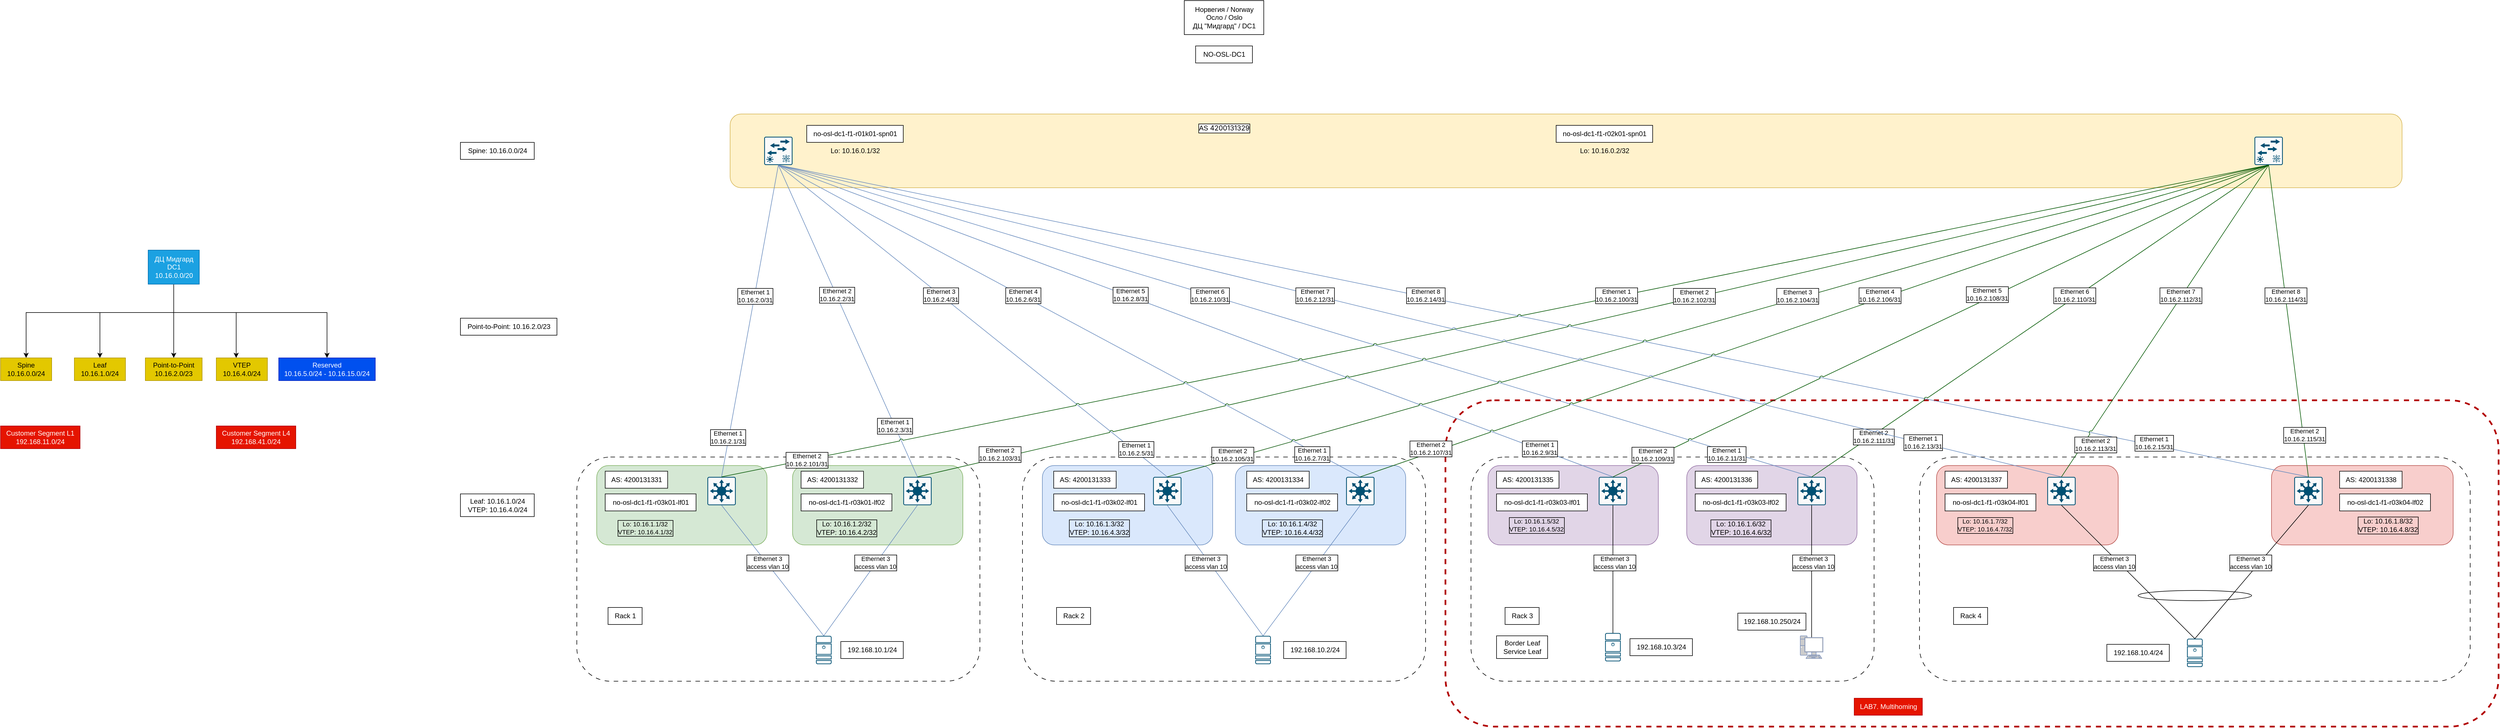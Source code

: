 <mxfile version="25.0.2">
  <diagram name="Page-1" id="7nGPOmVnHEvBqKiO8MUv">
    <mxGraphModel dx="1831" dy="2133" grid="1" gridSize="10" guides="1" tooltips="1" connect="1" arrows="1" fold="1" page="1" pageScale="1" pageWidth="1169" pageHeight="827" background="none" math="0" shadow="0">
      <root>
        <mxCell id="0" />
        <mxCell id="1" parent="0" />
        <mxCell id="0CNAu34OvX8ApSn_YRaQ-55" value="" style="rounded=1;whiteSpace=wrap;html=1;fillColor=#f8cecc;strokeColor=#b85450;" vertex="1" parent="1">
          <mxGeometry x="3010" y="-190.23" width="320" height="140" as="geometry" />
        </mxCell>
        <mxCell id="0CNAu34OvX8ApSn_YRaQ-2" value="" style="rounded=1;whiteSpace=wrap;html=1;fillColor=none;dashed=1;dashPattern=8 8;" vertex="1" parent="1">
          <mxGeometry x="2390" y="-205.23" width="970" height="395.23" as="geometry" />
        </mxCell>
        <mxCell id="0CNAu34OvX8ApSn_YRaQ-51" value="" style="rounded=1;whiteSpace=wrap;html=1;fillColor=none;dashed=1;fontColor=#ffffff;strokeColor=#B20000;strokeWidth=3;" vertex="1" parent="1">
          <mxGeometry x="1555" y="-305.23" width="1855" height="575.23" as="geometry" />
        </mxCell>
        <mxCell id="TpHYWn0pxvChTnbQkmgb-57" value="" style="rounded=1;whiteSpace=wrap;html=1;fillColor=none;dashed=1;dashPattern=8 8;" parent="1" vertex="1">
          <mxGeometry x="810" y="-205.23" width="710" height="395.23" as="geometry" />
        </mxCell>
        <mxCell id="TpHYWn0pxvChTnbQkmgb-56" value="" style="rounded=1;whiteSpace=wrap;html=1;fillColor=none;dashed=1;dashPattern=8 8;" parent="1" vertex="1">
          <mxGeometry x="25" y="-205.23" width="710" height="395.23" as="geometry" />
        </mxCell>
        <mxCell id="n6CQzrZy_rfwwoYkGh-N-1" value="" style="rounded=1;whiteSpace=wrap;html=1;fillColor=#fff2cc;strokeColor=#d6b656;" parent="1" vertex="1">
          <mxGeometry x="295" y="-810" width="2945" height="130" as="geometry" />
        </mxCell>
        <mxCell id="0CNAu34OvX8ApSn_YRaQ-1" value="" style="rounded=1;whiteSpace=wrap;html=1;fillColor=#f8cecc;strokeColor=#b85450;" vertex="1" parent="1">
          <mxGeometry x="2420" y="-190.23" width="320" height="140" as="geometry" />
        </mxCell>
        <mxCell id="0CNAu34OvX8ApSn_YRaQ-38" style="rounded=0;orthogonalLoop=1;jettySize=auto;html=1;exitX=0.5;exitY=0;exitDx=0;exitDy=0;exitPerimeter=0;endArrow=none;endFill=0;fillColor=#dae8fc;gradientColor=#7ea6e0;strokeColor=#6c8ebf;entryX=0.5;entryY=1;entryDx=0;entryDy=0;entryPerimeter=0;" edge="1" parent="1" source="0CNAu34OvX8ApSn_YRaQ-7" target="MWJ0W-gvaDlnfUPghBey-1">
          <mxGeometry relative="1" as="geometry">
            <mxPoint x="705" y="-660" as="targetPoint" />
            <mxPoint x="2965" y="-110.23" as="sourcePoint" />
          </mxGeometry>
        </mxCell>
        <mxCell id="OsJ4YcX7az4B2sDPAUP7-6" value="" style="rounded=1;whiteSpace=wrap;html=1;fillColor=#e1d5e7;strokeColor=#9673a6;" parent="1" vertex="1">
          <mxGeometry x="1630" y="-190.23" width="300" height="140" as="geometry" />
        </mxCell>
        <mxCell id="TpHYWn0pxvChTnbQkmgb-59" value="" style="rounded=1;whiteSpace=wrap;html=1;fillColor=none;dashed=1;dashPattern=8 8;" parent="1" vertex="1">
          <mxGeometry x="1600" y="-205.23" width="710" height="395.23" as="geometry" />
        </mxCell>
        <mxCell id="OsJ4YcX7az4B2sDPAUP7-2" value="" style="rounded=1;whiteSpace=wrap;html=1;fillColor=#d5e8d4;strokeColor=#82b366;" parent="1" vertex="1">
          <mxGeometry x="60" y="-190.23" width="300" height="140" as="geometry" />
        </mxCell>
        <mxCell id="OsJ4YcX7az4B2sDPAUP7-4" value="" style="rounded=1;whiteSpace=wrap;html=1;fillColor=#dae8fc;strokeColor=#6c8ebf;" parent="1" vertex="1">
          <mxGeometry x="845" y="-190.23" width="300" height="140" as="geometry" />
        </mxCell>
        <mxCell id="MWJ0W-gvaDlnfUPghBey-1" value="" style="sketch=0;points=[[0.015,0.015,0],[0.985,0.015,0],[0.985,0.985,0],[0.015,0.985,0],[0.25,0,0],[0.5,0,0],[0.75,0,0],[1,0.25,0],[1,0.5,0],[1,0.75,0],[0.75,1,0],[0.5,1,0],[0.25,1,0],[0,0.75,0],[0,0.5,0],[0,0.25,0]];verticalLabelPosition=bottom;html=1;verticalAlign=top;aspect=fixed;align=center;pointerEvents=1;shape=mxgraph.cisco19.rect;prIcon=layer3_nexus_5k_switch;fillColor=#FAFAFA;strokeColor=#005073;" parent="1" vertex="1">
          <mxGeometry x="355" y="-770" width="50" height="50" as="geometry" />
        </mxCell>
        <mxCell id="MWJ0W-gvaDlnfUPghBey-2" value="" style="sketch=0;points=[[0.015,0.015,0],[0.985,0.015,0],[0.985,0.985,0],[0.015,0.985,0],[0.25,0,0],[0.5,0,0],[0.75,0,0],[1,0.25,0],[1,0.5,0],[1,0.75,0],[0.75,1,0],[0.5,1,0],[0.25,1,0],[0,0.75,0],[0,0.5,0],[0,0.25,0]];verticalLabelPosition=bottom;html=1;verticalAlign=top;aspect=fixed;align=center;pointerEvents=1;shape=mxgraph.cisco19.rect;prIcon=layer3_nexus_5k_switch;fillColor=#FAFAFA;strokeColor=#005073;" parent="1" vertex="1">
          <mxGeometry x="2980" y="-770" width="50" height="50" as="geometry" />
        </mxCell>
        <mxCell id="MWJ0W-gvaDlnfUPghBey-3" value="" style="sketch=0;points=[[0.015,0.015,0],[0.985,0.015,0],[0.985,0.985,0],[0.015,0.985,0],[0.25,0,0],[0.5,0,0],[0.75,0,0],[1,0.25,0],[1,0.5,0],[1,0.75,0],[0.75,1,0],[0.5,1,0],[0.25,1,0],[0,0.75,0],[0,0.5,0],[0,0.25,0]];verticalLabelPosition=bottom;html=1;verticalAlign=top;aspect=fixed;align=center;pointerEvents=1;shape=mxgraph.cisco19.rect;prIcon=l3_switch;fillColor=#FAFAFA;strokeColor=#005073;" parent="1" vertex="1">
          <mxGeometry x="255" y="-170.23" width="50" height="50" as="geometry" />
        </mxCell>
        <mxCell id="MWJ0W-gvaDlnfUPghBey-4" value="" style="sketch=0;points=[[0.015,0.015,0],[0.985,0.015,0],[0.985,0.985,0],[0.015,0.985,0],[0.25,0,0],[0.5,0,0],[0.75,0,0],[1,0.25,0],[1,0.5,0],[1,0.75,0],[0.75,1,0],[0.5,1,0],[0.25,1,0],[0,0.75,0],[0,0.5,0],[0,0.25,0]];verticalLabelPosition=bottom;html=1;verticalAlign=top;aspect=fixed;align=center;pointerEvents=1;shape=mxgraph.cisco19.rect;prIcon=l3_switch;fillColor=#FAFAFA;strokeColor=#005073;" parent="1" vertex="1">
          <mxGeometry x="1040" y="-170.23" width="50" height="50" as="geometry" />
        </mxCell>
        <mxCell id="MWJ0W-gvaDlnfUPghBey-5" value="" style="sketch=0;points=[[0.015,0.015,0],[0.985,0.015,0],[0.985,0.985,0],[0.015,0.985,0],[0.25,0,0],[0.5,0,0],[0.75,0,0],[1,0.25,0],[1,0.5,0],[1,0.75,0],[0.75,1,0],[0.5,1,0],[0.25,1,0],[0,0.75,0],[0,0.5,0],[0,0.25,0]];verticalLabelPosition=bottom;html=1;verticalAlign=top;aspect=fixed;align=center;pointerEvents=1;shape=mxgraph.cisco19.rect;prIcon=l3_switch;fillColor=#FAFAFA;strokeColor=#005073;" parent="1" vertex="1">
          <mxGeometry x="1825" y="-170.23" width="50" height="50" as="geometry" />
        </mxCell>
        <mxCell id="MWJ0W-gvaDlnfUPghBey-12" value="" style="sketch=0;points=[[0.015,0.015,0],[0.985,0.015,0],[0.985,0.985,0],[0.015,0.985,0],[0.25,0,0],[0.5,0,0],[0.75,0,0],[1,0.25,0],[1,0.5,0],[1,0.75,0],[0.75,1,0],[0.5,1,0],[0.25,1,0],[0,0.75,0],[0,0.5,0],[0,0.25,0]];verticalLabelPosition=bottom;html=1;verticalAlign=top;aspect=fixed;align=center;pointerEvents=1;shape=mxgraph.cisco19.server;fillColor=#005073;strokeColor=none;" parent="1" vertex="1">
          <mxGeometry x="446.25" y="110" width="27.5" height="50" as="geometry" />
        </mxCell>
        <mxCell id="MWJ0W-gvaDlnfUPghBey-13" value="" style="sketch=0;points=[[0.015,0.015,0],[0.985,0.015,0],[0.985,0.985,0],[0.015,0.985,0],[0.25,0,0],[0.5,0,0],[0.75,0,0],[1,0.25,0],[1,0.5,0],[1,0.75,0],[0.75,1,0],[0.5,1,0],[0.25,1,0],[0,0.75,0],[0,0.5,0],[0,0.25,0]];verticalLabelPosition=bottom;html=1;verticalAlign=top;aspect=fixed;align=center;pointerEvents=1;shape=mxgraph.cisco19.server;fillColor=#005073;strokeColor=none;" parent="1" vertex="1">
          <mxGeometry x="1220" y="110.0" width="27.5" height="50" as="geometry" />
        </mxCell>
        <mxCell id="MWJ0W-gvaDlnfUPghBey-16" style="rounded=0;orthogonalLoop=1;jettySize=auto;html=1;exitX=0.5;exitY=1;exitDx=0;exitDy=0;exitPerimeter=0;entryX=0.5;entryY=0;entryDx=0;entryDy=0;entryPerimeter=0;endArrow=none;endFill=0;fillColor=#dae8fc;gradientColor=#7ea6e0;strokeColor=#6c8ebf;" parent="1" source="MWJ0W-gvaDlnfUPghBey-3" target="MWJ0W-gvaDlnfUPghBey-12" edge="1">
          <mxGeometry relative="1" as="geometry" />
        </mxCell>
        <mxCell id="eH8izVKV5pcjw1C5jCsK-1" value="Ethernet 3&lt;div&gt;access vlan 10&lt;/div&gt;" style="edgeLabel;html=1;align=center;verticalAlign=middle;resizable=0;points=[];labelBorderColor=default;" parent="MWJ0W-gvaDlnfUPghBey-16" vertex="1" connectable="0">
          <mxGeometry x="-0.341" y="-1" relative="1" as="geometry">
            <mxPoint x="22" y="24" as="offset" />
          </mxGeometry>
        </mxCell>
        <mxCell id="MWJ0W-gvaDlnfUPghBey-17" style="rounded=0;orthogonalLoop=1;jettySize=auto;html=1;exitX=0.5;exitY=1;exitDx=0;exitDy=0;exitPerimeter=0;entryX=0.5;entryY=0;entryDx=0;entryDy=0;entryPerimeter=0;endArrow=none;endFill=0;fillColor=#dae8fc;gradientColor=#7ea6e0;strokeColor=#6c8ebf;" parent="1" source="MWJ0W-gvaDlnfUPghBey-4" target="MWJ0W-gvaDlnfUPghBey-13" edge="1">
          <mxGeometry relative="1" as="geometry" />
        </mxCell>
        <mxCell id="MWJ0W-gvaDlnfUPghBey-24" value="Норвегия / Norway&lt;div&gt;Осло / Oslo&lt;/div&gt;&lt;div&gt;ДЦ &quot;Мидгард&quot; / DC1&lt;/div&gt;" style="text;html=1;align=center;verticalAlign=middle;resizable=0;points=[];autosize=1;strokeColor=default;fillColor=default;" parent="1" vertex="1">
          <mxGeometry x="1095" y="-1010" width="140" height="60" as="geometry" />
        </mxCell>
        <mxCell id="MWJ0W-gvaDlnfUPghBey-26" value="NO-OSL-DC1" style="text;html=1;align=center;verticalAlign=middle;resizable=0;points=[];autosize=1;strokeColor=default;fillColor=default;" parent="1" vertex="1">
          <mxGeometry x="1115" y="-930" width="100" height="30" as="geometry" />
        </mxCell>
        <mxCell id="MWJ0W-gvaDlnfUPghBey-27" value="no-osl-dc1-f1-r01k01-spn01" style="text;html=1;align=center;verticalAlign=middle;resizable=0;points=[];autosize=1;strokeColor=default;fillColor=default;" parent="1" vertex="1">
          <mxGeometry x="430" y="-790" width="170" height="30" as="geometry" />
        </mxCell>
        <mxCell id="MWJ0W-gvaDlnfUPghBey-28" value="no-osl-dc1-f1-r02k01-spn01" style="text;html=1;align=center;verticalAlign=middle;resizable=0;points=[];autosize=1;strokeColor=default;fillColor=default;" parent="1" vertex="1">
          <mxGeometry x="1750" y="-790" width="170" height="30" as="geometry" />
        </mxCell>
        <mxCell id="MWJ0W-gvaDlnfUPghBey-29" value="no-osl-dc1-f1-r03k01-lf01" style="text;html=1;align=center;verticalAlign=middle;resizable=0;points=[];autosize=1;strokeColor=default;fillColor=default;" parent="1" vertex="1">
          <mxGeometry x="75" y="-140.23" width="160" height="30" as="geometry" />
        </mxCell>
        <mxCell id="MWJ0W-gvaDlnfUPghBey-30" value="no-osl-dc1-f1-r03k02-lf01" style="text;html=1;align=center;verticalAlign=middle;resizable=0;points=[];autosize=1;strokeColor=default;fillColor=default;" parent="1" vertex="1">
          <mxGeometry x="865" y="-140.23" width="160" height="30" as="geometry" />
        </mxCell>
        <mxCell id="MWJ0W-gvaDlnfUPghBey-31" value="no-osl-dc1-f1-r03k03-lf01" style="text;html=1;align=center;verticalAlign=middle;resizable=0;points=[];autosize=1;strokeColor=default;fillColor=default;" parent="1" vertex="1">
          <mxGeometry x="1645" y="-140.23" width="160" height="30" as="geometry" />
        </mxCell>
        <mxCell id="MWJ0W-gvaDlnfUPghBey-32" value="Spine: 10.16.0.0/24" style="text;html=1;align=center;verticalAlign=middle;resizable=0;points=[];autosize=1;strokeColor=default;fillColor=default;" parent="1" vertex="1">
          <mxGeometry x="-180" y="-760" width="130" height="30" as="geometry" />
        </mxCell>
        <mxCell id="MWJ0W-gvaDlnfUPghBey-33" value="Leaf: 10.16.1.0/24&lt;div&gt;VTEP: 10.16.4.0/24&lt;/div&gt;" style="text;html=1;align=center;verticalAlign=middle;resizable=0;points=[];autosize=1;strokeColor=default;fillColor=default;" parent="1" vertex="1">
          <mxGeometry x="-180" y="-140.23" width="130" height="40" as="geometry" />
        </mxCell>
        <mxCell id="MWJ0W-gvaDlnfUPghBey-34" value="Lo: 10.16.0.1/32" style="text;html=1;align=center;verticalAlign=middle;resizable=0;points=[];autosize=1;strokeColor=none;fillColor=none;" parent="1" vertex="1">
          <mxGeometry x="460" y="-760" width="110" height="30" as="geometry" />
        </mxCell>
        <mxCell id="MWJ0W-gvaDlnfUPghBey-35" value="Lo: 10.16.0.2/32" style="text;html=1;align=center;verticalAlign=middle;resizable=0;points=[];autosize=1;strokeColor=none;fillColor=none;" parent="1" vertex="1">
          <mxGeometry x="1780" y="-760" width="110" height="30" as="geometry" />
        </mxCell>
        <mxCell id="MWJ0W-gvaDlnfUPghBey-36" value="&lt;div&gt;&lt;span style=&quot;background-color: initial;&quot;&gt;Lo: 10.16.1.1/32&lt;/span&gt;&lt;br&gt;&lt;/div&gt;&lt;div&gt;VTEP: 10.16.4.1/32&lt;/div&gt;" style="text;html=1;align=center;verticalAlign=middle;resizable=0;points=[];autosize=1;strokeColor=none;fillColor=none;labelBorderColor=default;fontSize=11;" parent="1" vertex="1">
          <mxGeometry x="85.09" y="-100.23" width="120" height="40" as="geometry" />
        </mxCell>
        <mxCell id="MWJ0W-gvaDlnfUPghBey-37" value="&lt;div&gt;&lt;span style=&quot;background-color: initial;&quot;&gt;Lo: 10.16.1.3/32&lt;/span&gt;&lt;br&gt;&lt;/div&gt;&lt;div&gt;VTEP: 10.16.4.3/32&lt;/div&gt;" style="text;html=1;align=center;verticalAlign=middle;resizable=0;points=[];autosize=1;strokeColor=none;fillColor=none;labelBorderColor=default;" parent="1" vertex="1">
          <mxGeometry x="880" y="-100.23" width="130" height="40" as="geometry" />
        </mxCell>
        <mxCell id="MWJ0W-gvaDlnfUPghBey-39" value="Point-to-Point: 10.16.2.0/23" style="text;html=1;align=center;verticalAlign=middle;resizable=0;points=[];autosize=1;strokeColor=default;fillColor=default;gradientColor=none;" parent="1" vertex="1">
          <mxGeometry x="-180" y="-450" width="170" height="30" as="geometry" />
        </mxCell>
        <mxCell id="MWJ0W-gvaDlnfUPghBey-59" value="" style="edgeStyle=orthogonalEdgeStyle;rounded=0;orthogonalLoop=1;jettySize=auto;html=1;" parent="1" source="MWJ0W-gvaDlnfUPghBey-47" target="MWJ0W-gvaDlnfUPghBey-58" edge="1">
          <mxGeometry relative="1" as="geometry">
            <Array as="points">
              <mxPoint x="-685" y="-460" />
              <mxPoint x="-815" y="-460" />
            </Array>
          </mxGeometry>
        </mxCell>
        <mxCell id="MWJ0W-gvaDlnfUPghBey-61" value="" style="edgeStyle=orthogonalEdgeStyle;rounded=0;orthogonalLoop=1;jettySize=auto;html=1;" parent="1" source="MWJ0W-gvaDlnfUPghBey-47" target="MWJ0W-gvaDlnfUPghBey-60" edge="1">
          <mxGeometry relative="1" as="geometry" />
        </mxCell>
        <mxCell id="MWJ0W-gvaDlnfUPghBey-64" value="" style="edgeStyle=orthogonalEdgeStyle;rounded=0;orthogonalLoop=1;jettySize=auto;html=1;" parent="1" source="MWJ0W-gvaDlnfUPghBey-47" target="MWJ0W-gvaDlnfUPghBey-62" edge="1">
          <mxGeometry relative="1" as="geometry">
            <Array as="points">
              <mxPoint x="-685" y="-460" />
              <mxPoint x="-575" y="-460" />
            </Array>
          </mxGeometry>
        </mxCell>
        <mxCell id="MWJ0W-gvaDlnfUPghBey-66" value="" style="edgeStyle=orthogonalEdgeStyle;rounded=0;orthogonalLoop=1;jettySize=auto;html=1;" parent="1" source="MWJ0W-gvaDlnfUPghBey-47" target="MWJ0W-gvaDlnfUPghBey-65" edge="1">
          <mxGeometry relative="1" as="geometry">
            <Array as="points">
              <mxPoint x="-685" y="-460" />
              <mxPoint x="-415" y="-460" />
            </Array>
          </mxGeometry>
        </mxCell>
        <mxCell id="MWJ0W-gvaDlnfUPghBey-67" style="edgeStyle=orthogonalEdgeStyle;rounded=0;orthogonalLoop=1;jettySize=auto;html=1;entryX=0.5;entryY=0;entryDx=0;entryDy=0;" parent="1" source="MWJ0W-gvaDlnfUPghBey-47" target="MWJ0W-gvaDlnfUPghBey-56" edge="1">
          <mxGeometry relative="1" as="geometry">
            <Array as="points">
              <mxPoint x="-685" y="-460" />
              <mxPoint x="-945" y="-460" />
            </Array>
          </mxGeometry>
        </mxCell>
        <mxCell id="MWJ0W-gvaDlnfUPghBey-47" value="&lt;div&gt;&lt;span style=&quot;background-color: initial;&quot;&gt;ДЦ Мидгард&lt;/span&gt;&lt;/div&gt;&lt;div&gt;&lt;span style=&quot;background-color: initial;&quot;&gt;DC1&lt;/span&gt;&lt;/div&gt;&lt;div&gt;&lt;span style=&quot;background-color: initial;&quot;&gt;10.16.0.0/20&lt;/span&gt;&lt;br&gt;&lt;/div&gt;" style="text;html=1;align=center;verticalAlign=middle;resizable=0;points=[];autosize=1;strokeColor=#006EAF;fillColor=#1ba1e2;fontColor=#ffffff;" parent="1" vertex="1">
          <mxGeometry x="-730" y="-570" width="90" height="60" as="geometry" />
        </mxCell>
        <mxCell id="MWJ0W-gvaDlnfUPghBey-56" value="Spine&lt;div&gt;10.16.0.0/24&lt;/div&gt;" style="whiteSpace=wrap;html=1;resizable=0;autosize=1;fillColor=#e3c800;fontColor=#000000;strokeColor=#B09500;" parent="1" vertex="1">
          <mxGeometry x="-990" y="-380" width="90" height="40" as="geometry" />
        </mxCell>
        <mxCell id="MWJ0W-gvaDlnfUPghBey-58" value="Leaf&lt;div&gt;10.16.1.0/24&lt;/div&gt;" style="whiteSpace=wrap;html=1;resizable=0;autosize=1;fillColor=#e3c800;fontColor=#000000;strokeColor=#B09500;" parent="1" vertex="1">
          <mxGeometry x="-860" y="-380" width="90" height="40" as="geometry" />
        </mxCell>
        <mxCell id="MWJ0W-gvaDlnfUPghBey-60" value="Point-to-Point&lt;div&gt;10.16.2.0/23&lt;/div&gt;" style="whiteSpace=wrap;html=1;resizable=0;autosize=1;fillColor=#e3c800;fontColor=#000000;strokeColor=#B09500;" parent="1" vertex="1">
          <mxGeometry x="-735" y="-380" width="100" height="40" as="geometry" />
        </mxCell>
        <mxCell id="MWJ0W-gvaDlnfUPghBey-62" value="VTEP&lt;div&gt;10.16.4.0/24&lt;/div&gt;" style="whiteSpace=wrap;html=1;resizable=0;autosize=1;fillColor=#e3c800;fontColor=#000000;strokeColor=#B09500;" parent="1" vertex="1">
          <mxGeometry x="-610" y="-380" width="90" height="40" as="geometry" />
        </mxCell>
        <mxCell id="MWJ0W-gvaDlnfUPghBey-65" value="Reserved&lt;div&gt;10.16.5.0/24 - 10.16.15.0/24&lt;/div&gt;" style="whiteSpace=wrap;html=1;resizable=0;autosize=1;fillColor=#0050ef;fontColor=#ffffff;strokeColor=#001DBC;" parent="1" vertex="1">
          <mxGeometry x="-500" y="-380" width="170" height="40" as="geometry" />
        </mxCell>
        <mxCell id="OsJ4YcX7az4B2sDPAUP7-1" value="&lt;font style=&quot;font-size: 12px;&quot;&gt;AS&amp;nbsp;&lt;span style=&quot;font-family: -apple-system, &amp;quot;system-ui&amp;quot;, &amp;quot;Segoe UI&amp;quot;, &amp;quot;Noto Sans&amp;quot;, Helvetica, Arial, sans-serif, &amp;quot;Apple Color Emoji&amp;quot;, &amp;quot;Segoe UI Emoji&amp;quot;; text-align: start; text-wrap: wrap;&quot;&gt;4200131329&lt;/span&gt;&lt;/font&gt;" style="text;html=1;align=center;verticalAlign=middle;resizable=0;points=[];autosize=1;strokeColor=none;fillColor=none;labelBorderColor=default;labelBackgroundColor=default;" parent="1" vertex="1">
          <mxGeometry x="1110" y="-800" width="110" height="30" as="geometry" />
        </mxCell>
        <mxCell id="OsJ4YcX7az4B2sDPAUP7-3" value="AS: 4200131331" style="text;html=1;align=center;verticalAlign=middle;resizable=0;points=[];autosize=1;strokeColor=default;fillColor=default;" parent="1" vertex="1">
          <mxGeometry x="75" y="-180.23" width="110" height="30" as="geometry" />
        </mxCell>
        <mxCell id="OsJ4YcX7az4B2sDPAUP7-5" value="AS: 4200131333" style="text;html=1;align=center;verticalAlign=middle;resizable=0;points=[];autosize=1;strokeColor=default;fillColor=default;" parent="1" vertex="1">
          <mxGeometry x="865" y="-180.23" width="110" height="30" as="geometry" />
        </mxCell>
        <mxCell id="OsJ4YcX7az4B2sDPAUP7-7" value="AS: 4200131335" style="text;html=1;align=center;verticalAlign=middle;resizable=0;points=[];autosize=1;strokeColor=default;fillColor=default;" parent="1" vertex="1">
          <mxGeometry x="1645" y="-180.23" width="110" height="30" as="geometry" />
        </mxCell>
        <mxCell id="TpHYWn0pxvChTnbQkmgb-1" value="" style="rounded=1;whiteSpace=wrap;html=1;fillColor=#d5e8d4;strokeColor=#82b366;" parent="1" vertex="1">
          <mxGeometry x="405" y="-190.23" width="300" height="140" as="geometry" />
        </mxCell>
        <mxCell id="TpHYWn0pxvChTnbQkmgb-2" value="" style="sketch=0;points=[[0.015,0.015,0],[0.985,0.015,0],[0.985,0.985,0],[0.015,0.985,0],[0.25,0,0],[0.5,0,0],[0.75,0,0],[1,0.25,0],[1,0.5,0],[1,0.75,0],[0.75,1,0],[0.5,1,0],[0.25,1,0],[0,0.75,0],[0,0.5,0],[0,0.25,0]];verticalLabelPosition=bottom;html=1;verticalAlign=top;aspect=fixed;align=center;pointerEvents=1;shape=mxgraph.cisco19.rect;prIcon=l3_switch;fillColor=#FAFAFA;strokeColor=#005073;" parent="1" vertex="1">
          <mxGeometry x="600" y="-170.23" width="50" height="50" as="geometry" />
        </mxCell>
        <mxCell id="TpHYWn0pxvChTnbQkmgb-5" value="no-osl-dc1-f1-r03k01-lf02" style="text;html=1;align=center;verticalAlign=middle;resizable=0;points=[];autosize=1;strokeColor=default;fillColor=default;" parent="1" vertex="1">
          <mxGeometry x="420" y="-140.23" width="160" height="30" as="geometry" />
        </mxCell>
        <mxCell id="TpHYWn0pxvChTnbQkmgb-6" value="&lt;div&gt;&lt;span style=&quot;background-color: initial;&quot;&gt;Lo: 10.16.1.2/32&lt;/span&gt;&lt;br&gt;&lt;/div&gt;&lt;div&gt;VTEP: 10.16.4.2/32&lt;/div&gt;" style="text;html=1;align=center;verticalAlign=middle;resizable=0;points=[];autosize=1;strokeColor=none;fillColor=none;labelBorderColor=default;" parent="1" vertex="1">
          <mxGeometry x="435" y="-100.23" width="130" height="40" as="geometry" />
        </mxCell>
        <mxCell id="TpHYWn0pxvChTnbQkmgb-7" value="AS: 4200131332" style="text;html=1;align=center;verticalAlign=middle;resizable=0;points=[];autosize=1;strokeColor=default;fillColor=default;" parent="1" vertex="1">
          <mxGeometry x="420" y="-180.23" width="110" height="30" as="geometry" />
        </mxCell>
        <mxCell id="TpHYWn0pxvChTnbQkmgb-8" style="rounded=0;orthogonalLoop=1;jettySize=auto;html=1;exitX=0.5;exitY=1;exitDx=0;exitDy=0;exitPerimeter=0;entryX=0.5;entryY=0;entryDx=0;entryDy=0;entryPerimeter=0;endArrow=none;endFill=0;fillColor=#dae8fc;gradientColor=#7ea6e0;strokeColor=#6c8ebf;" parent="1" source="TpHYWn0pxvChTnbQkmgb-2" target="MWJ0W-gvaDlnfUPghBey-12" edge="1">
          <mxGeometry relative="1" as="geometry" />
        </mxCell>
        <mxCell id="TpHYWn0pxvChTnbQkmgb-9" value="" style="rounded=1;whiteSpace=wrap;html=1;fillColor=#dae8fc;strokeColor=#6c8ebf;" parent="1" vertex="1">
          <mxGeometry x="1185" y="-190.23" width="300" height="140" as="geometry" />
        </mxCell>
        <mxCell id="TpHYWn0pxvChTnbQkmgb-10" value="" style="sketch=0;points=[[0.015,0.015,0],[0.985,0.015,0],[0.985,0.985,0],[0.015,0.985,0],[0.25,0,0],[0.5,0,0],[0.75,0,0],[1,0.25,0],[1,0.5,0],[1,0.75,0],[0.75,1,0],[0.5,1,0],[0.25,1,0],[0,0.75,0],[0,0.5,0],[0,0.25,0]];verticalLabelPosition=bottom;html=1;verticalAlign=top;aspect=fixed;align=center;pointerEvents=1;shape=mxgraph.cisco19.rect;prIcon=l3_switch;fillColor=#FAFAFA;strokeColor=#005073;" parent="1" vertex="1">
          <mxGeometry x="1380" y="-170.23" width="50" height="50" as="geometry" />
        </mxCell>
        <mxCell id="TpHYWn0pxvChTnbQkmgb-12" style="rounded=0;orthogonalLoop=1;jettySize=auto;html=1;exitX=0.5;exitY=1;exitDx=0;exitDy=0;exitPerimeter=0;entryX=0.5;entryY=0;entryDx=0;entryDy=0;entryPerimeter=0;endArrow=none;endFill=0;fillColor=#dae8fc;gradientColor=#7ea6e0;strokeColor=#6c8ebf;" parent="1" source="TpHYWn0pxvChTnbQkmgb-10" target="MWJ0W-gvaDlnfUPghBey-13" edge="1">
          <mxGeometry relative="1" as="geometry">
            <mxPoint x="1405" y="-30.23" as="targetPoint" />
          </mxGeometry>
        </mxCell>
        <mxCell id="TpHYWn0pxvChTnbQkmgb-13" value="no-osl-dc1-f1-r03k02-lf02" style="text;html=1;align=center;verticalAlign=middle;resizable=0;points=[];autosize=1;strokeColor=default;fillColor=default;" parent="1" vertex="1">
          <mxGeometry x="1205" y="-140.23" width="160" height="30" as="geometry" />
        </mxCell>
        <mxCell id="TpHYWn0pxvChTnbQkmgb-14" value="&lt;div&gt;&lt;span style=&quot;background-color: initial;&quot;&gt;Lo: 10.16.1.4/32&lt;/span&gt;&lt;br&gt;&lt;/div&gt;&lt;div&gt;VTEP: 10.16.4.4/32&lt;/div&gt;" style="text;html=1;align=center;verticalAlign=middle;resizable=0;points=[];autosize=1;strokeColor=none;fillColor=none;labelBorderColor=default;" parent="1" vertex="1">
          <mxGeometry x="1220" y="-100.23" width="130" height="40" as="geometry" />
        </mxCell>
        <mxCell id="TpHYWn0pxvChTnbQkmgb-15" value="AS: 4200131334" style="text;html=1;align=center;verticalAlign=middle;resizable=0;points=[];autosize=1;strokeColor=default;fillColor=default;" parent="1" vertex="1">
          <mxGeometry x="1205" y="-180.23" width="110" height="30" as="geometry" />
        </mxCell>
        <mxCell id="TpHYWn0pxvChTnbQkmgb-16" value="" style="rounded=1;whiteSpace=wrap;html=1;fillColor=#e1d5e7;strokeColor=#9673a6;" parent="1" vertex="1">
          <mxGeometry x="1980" y="-190.23" width="300" height="140" as="geometry" />
        </mxCell>
        <mxCell id="TpHYWn0pxvChTnbQkmgb-17" value="" style="sketch=0;points=[[0.015,0.015,0],[0.985,0.015,0],[0.985,0.985,0],[0.015,0.985,0],[0.25,0,0],[0.5,0,0],[0.75,0,0],[1,0.25,0],[1,0.5,0],[1,0.75,0],[0.75,1,0],[0.5,1,0],[0.25,1,0],[0,0.75,0],[0,0.5,0],[0,0.25,0]];verticalLabelPosition=bottom;html=1;verticalAlign=top;aspect=fixed;align=center;pointerEvents=1;shape=mxgraph.cisco19.rect;prIcon=l3_switch;fillColor=#FAFAFA;strokeColor=#005073;" parent="1" vertex="1">
          <mxGeometry x="2175" y="-170.23" width="50" height="50" as="geometry" />
        </mxCell>
        <mxCell id="TpHYWn0pxvChTnbQkmgb-22" value="no-osl-dc1-f1-r03k03-lf02" style="text;html=1;align=center;verticalAlign=middle;resizable=0;points=[];autosize=1;strokeColor=default;fillColor=default;" parent="1" vertex="1">
          <mxGeometry x="1995" y="-140.23" width="160" height="30" as="geometry" />
        </mxCell>
        <mxCell id="TpHYWn0pxvChTnbQkmgb-23" value="&lt;div&gt;&lt;span style=&quot;background-color: initial;&quot;&gt;Lo: 10.16.1.6/32&lt;/span&gt;&lt;br&gt;&lt;/div&gt;&lt;div&gt;VTEP: 10.16.4.6/32&lt;/div&gt;" style="text;html=1;align=center;verticalAlign=middle;resizable=0;points=[];autosize=1;strokeColor=none;fillColor=none;labelBorderColor=default;" parent="1" vertex="1">
          <mxGeometry x="2010" y="-100.23" width="130" height="40" as="geometry" />
        </mxCell>
        <mxCell id="TpHYWn0pxvChTnbQkmgb-24" value="AS: 4200131336" style="text;html=1;align=center;verticalAlign=middle;resizable=0;points=[];autosize=1;strokeColor=default;fillColor=default;" parent="1" vertex="1">
          <mxGeometry x="1995" y="-180.23" width="110" height="30" as="geometry" />
        </mxCell>
        <mxCell id="TpHYWn0pxvChTnbQkmgb-25" style="rounded=0;orthogonalLoop=1;jettySize=auto;html=1;exitX=0.5;exitY=1;exitDx=0;exitDy=0;exitPerimeter=0;entryX=0.5;entryY=0;entryDx=0;entryDy=0;entryPerimeter=0;endArrow=none;endFill=0;fillColor=#dae8fc;gradientColor=#7ea6e0;strokeColor=#6c8ebf;" parent="1" source="MWJ0W-gvaDlnfUPghBey-1" target="MWJ0W-gvaDlnfUPghBey-3" edge="1">
          <mxGeometry relative="1" as="geometry" />
        </mxCell>
        <mxCell id="TpHYWn0pxvChTnbQkmgb-38" value="Ethernet 1&lt;div&gt;10.16.2.0/31&lt;/div&gt;" style="edgeLabel;html=1;align=center;verticalAlign=middle;resizable=0;points=[];labelBorderColor=default;" parent="TpHYWn0pxvChTnbQkmgb-25" vertex="1" connectable="0">
          <mxGeometry x="-0.161" y="1" relative="1" as="geometry">
            <mxPoint as="offset" />
          </mxGeometry>
        </mxCell>
        <mxCell id="TpHYWn0pxvChTnbQkmgb-44" value="Ethernet 1&lt;div&gt;10.16.2.1/31&lt;/div&gt;" style="edgeLabel;html=1;align=center;verticalAlign=middle;resizable=0;points=[];labelBorderColor=default;" parent="TpHYWn0pxvChTnbQkmgb-25" vertex="1" connectable="0">
          <mxGeometry x="0.765" y="-1" relative="1" as="geometry">
            <mxPoint y="-5" as="offset" />
          </mxGeometry>
        </mxCell>
        <mxCell id="TpHYWn0pxvChTnbQkmgb-26" style="rounded=0;orthogonalLoop=1;jettySize=auto;html=1;exitX=0.5;exitY=1;exitDx=0;exitDy=0;exitPerimeter=0;endArrow=none;endFill=0;fillColor=#dae8fc;gradientColor=#7ea6e0;strokeColor=#6c8ebf;entryX=0.5;entryY=0;entryDx=0;entryDy=0;entryPerimeter=0;" parent="1" source="MWJ0W-gvaDlnfUPghBey-1" target="TpHYWn0pxvChTnbQkmgb-2" edge="1">
          <mxGeometry relative="1" as="geometry">
            <mxPoint x="1010" y="-690" as="sourcePoint" />
            <mxPoint x="730" y="-240" as="targetPoint" />
          </mxGeometry>
        </mxCell>
        <mxCell id="TpHYWn0pxvChTnbQkmgb-39" value="Ethernet 2&lt;div&gt;10.16.2.2/31&lt;/div&gt;" style="edgeLabel;html=1;align=center;verticalAlign=middle;resizable=0;points=[];labelBorderColor=default;" parent="TpHYWn0pxvChTnbQkmgb-26" vertex="1" connectable="0">
          <mxGeometry x="-0.166" y="1" relative="1" as="geometry">
            <mxPoint as="offset" />
          </mxGeometry>
        </mxCell>
        <mxCell id="TpHYWn0pxvChTnbQkmgb-46" value="Ethernet 1&lt;div&gt;10.16.2.3/31&lt;/div&gt;" style="edgeLabel;html=1;align=center;verticalAlign=middle;resizable=0;points=[];labelBorderColor=default;" parent="TpHYWn0pxvChTnbQkmgb-26" vertex="1" connectable="0">
          <mxGeometry x="0.73" relative="1" as="geometry">
            <mxPoint x="-7" y="-16" as="offset" />
          </mxGeometry>
        </mxCell>
        <mxCell id="TpHYWn0pxvChTnbQkmgb-27" style="rounded=0;orthogonalLoop=1;jettySize=auto;html=1;exitX=0.5;exitY=1;exitDx=0;exitDy=0;exitPerimeter=0;entryX=0.5;entryY=0;entryDx=0;entryDy=0;entryPerimeter=0;endArrow=none;endFill=0;fillColor=#dae8fc;gradientColor=#7ea6e0;strokeColor=#6c8ebf;" parent="1" source="MWJ0W-gvaDlnfUPghBey-1" target="MWJ0W-gvaDlnfUPghBey-4" edge="1">
          <mxGeometry relative="1" as="geometry">
            <mxPoint x="1365" y="-850" as="sourcePoint" />
            <mxPoint x="990" y="-320" as="targetPoint" />
          </mxGeometry>
        </mxCell>
        <mxCell id="TpHYWn0pxvChTnbQkmgb-40" value="Ethernet 3&lt;div&gt;10.16.2.4/31&lt;/div&gt;" style="edgeLabel;html=1;align=center;verticalAlign=middle;resizable=0;points=[];labelBorderColor=default;" parent="TpHYWn0pxvChTnbQkmgb-27" vertex="1" connectable="0">
          <mxGeometry x="-0.164" relative="1" as="geometry">
            <mxPoint as="offset" />
          </mxGeometry>
        </mxCell>
        <mxCell id="TpHYWn0pxvChTnbQkmgb-48" value="Ethernet 1&lt;div&gt;10.16.2.5/31&lt;/div&gt;" style="edgeLabel;html=1;align=center;verticalAlign=middle;resizable=0;points=[];labelBorderColor=default;" parent="TpHYWn0pxvChTnbQkmgb-27" vertex="1" connectable="0">
          <mxGeometry x="0.724" y="2" relative="1" as="geometry">
            <mxPoint x="38" y="28" as="offset" />
          </mxGeometry>
        </mxCell>
        <mxCell id="TpHYWn0pxvChTnbQkmgb-28" style="rounded=0;orthogonalLoop=1;jettySize=auto;html=1;exitX=0.5;exitY=1;exitDx=0;exitDy=0;exitPerimeter=0;entryX=0.5;entryY=0;entryDx=0;entryDy=0;entryPerimeter=0;endArrow=none;endFill=0;fillColor=#dae8fc;gradientColor=#7ea6e0;strokeColor=#6c8ebf;" parent="1" source="MWJ0W-gvaDlnfUPghBey-1" target="TpHYWn0pxvChTnbQkmgb-10" edge="1">
          <mxGeometry relative="1" as="geometry">
            <mxPoint x="1192.5" y="-760" as="sourcePoint" />
            <mxPoint x="1257.5" y="-230" as="targetPoint" />
          </mxGeometry>
        </mxCell>
        <mxCell id="TpHYWn0pxvChTnbQkmgb-41" value="Ethernet 4&lt;div&gt;10.16.2.6/31&lt;/div&gt;" style="edgeLabel;html=1;align=center;verticalAlign=middle;resizable=0;points=[];labelBorderColor=default;" parent="TpHYWn0pxvChTnbQkmgb-28" vertex="1" connectable="0">
          <mxGeometry x="-0.149" y="1" relative="1" as="geometry">
            <mxPoint x="-6" y="-3" as="offset" />
          </mxGeometry>
        </mxCell>
        <mxCell id="TpHYWn0pxvChTnbQkmgb-50" value="Ethernet 1&lt;div&gt;10.16.2.7/31&lt;/div&gt;" style="edgeLabel;html=1;align=center;verticalAlign=middle;resizable=0;points=[];labelBorderColor=default;" parent="TpHYWn0pxvChTnbQkmgb-28" vertex="1" connectable="0">
          <mxGeometry x="0.738" y="2" relative="1" as="geometry">
            <mxPoint x="48" y="34" as="offset" />
          </mxGeometry>
        </mxCell>
        <mxCell id="TpHYWn0pxvChTnbQkmgb-29" style="rounded=0;orthogonalLoop=1;jettySize=auto;html=1;exitX=0.5;exitY=1;exitDx=0;exitDy=0;exitPerimeter=0;entryX=0.5;entryY=0;entryDx=0;entryDy=0;entryPerimeter=0;endArrow=none;endFill=0;fillColor=#dae8fc;gradientColor=#7ea6e0;strokeColor=#6c8ebf;" parent="1" source="MWJ0W-gvaDlnfUPghBey-1" target="MWJ0W-gvaDlnfUPghBey-5" edge="1">
          <mxGeometry relative="1" as="geometry">
            <mxPoint x="1300" y="-750" as="sourcePoint" />
            <mxPoint x="1705" y="-220" as="targetPoint" />
          </mxGeometry>
        </mxCell>
        <mxCell id="TpHYWn0pxvChTnbQkmgb-42" value="Ethernet 5&lt;div&gt;10.16.2.8/31&lt;/div&gt;" style="edgeLabel;html=1;align=center;verticalAlign=middle;resizable=0;points=[];labelBorderColor=default;" parent="TpHYWn0pxvChTnbQkmgb-29" vertex="1" connectable="0">
          <mxGeometry x="-0.161" y="2" relative="1" as="geometry">
            <mxPoint x="2" as="offset" />
          </mxGeometry>
        </mxCell>
        <mxCell id="TpHYWn0pxvChTnbQkmgb-52" value="Ethernet 1&lt;div&gt;10.16.2.9/31&lt;/div&gt;" style="edgeLabel;html=1;align=center;verticalAlign=middle;resizable=0;points=[];labelBorderColor=default;" parent="TpHYWn0pxvChTnbQkmgb-29" vertex="1" connectable="0">
          <mxGeometry x="0.731" relative="1" as="geometry">
            <mxPoint x="68" y="24" as="offset" />
          </mxGeometry>
        </mxCell>
        <mxCell id="TpHYWn0pxvChTnbQkmgb-30" style="rounded=0;orthogonalLoop=1;jettySize=auto;html=1;exitX=0.5;exitY=1;exitDx=0;exitDy=0;exitPerimeter=0;entryX=0.5;entryY=0;entryDx=0;entryDy=0;entryPerimeter=0;endArrow=none;endFill=0;fillColor=#dae8fc;gradientColor=#7ea6e0;strokeColor=#6c8ebf;" parent="1" source="MWJ0W-gvaDlnfUPghBey-1" target="TpHYWn0pxvChTnbQkmgb-17" edge="1">
          <mxGeometry relative="1" as="geometry">
            <mxPoint x="1600" y="-690" as="sourcePoint" />
            <mxPoint x="2005" y="-160" as="targetPoint" />
          </mxGeometry>
        </mxCell>
        <mxCell id="TpHYWn0pxvChTnbQkmgb-43" value="Ethernet 6&lt;div&gt;10.16.2.10/31&lt;/div&gt;" style="edgeLabel;html=1;align=center;verticalAlign=middle;resizable=0;points=[];labelBorderColor=default;" parent="TpHYWn0pxvChTnbQkmgb-30" vertex="1" connectable="0">
          <mxGeometry x="-0.149" y="1" relative="1" as="geometry">
            <mxPoint x="-15" y="-3" as="offset" />
          </mxGeometry>
        </mxCell>
        <mxCell id="TpHYWn0pxvChTnbQkmgb-54" value="Ethernet 1&lt;div&gt;10.16.2.11/31&lt;/div&gt;" style="edgeLabel;html=1;align=center;verticalAlign=middle;resizable=0;points=[];labelBorderColor=default;" parent="TpHYWn0pxvChTnbQkmgb-30" vertex="1" connectable="0">
          <mxGeometry x="0.738" y="2" relative="1" as="geometry">
            <mxPoint x="88" y="34" as="offset" />
          </mxGeometry>
        </mxCell>
        <mxCell id="TpHYWn0pxvChTnbQkmgb-34" style="rounded=0;orthogonalLoop=1;jettySize=auto;html=1;exitX=0.5;exitY=1;exitDx=0;exitDy=0;exitPerimeter=0;entryX=0.5;entryY=0;entryDx=0;entryDy=0;entryPerimeter=0;endArrow=none;endFill=0;fillColor=#008a00;strokeColor=#005700;jumpStyle=arc;" parent="1" source="MWJ0W-gvaDlnfUPghBey-2" target="TpHYWn0pxvChTnbQkmgb-2" edge="1">
          <mxGeometry relative="1" as="geometry">
            <mxPoint x="1660" y="10" as="sourcePoint" />
            <mxPoint x="940" y="540" as="targetPoint" />
          </mxGeometry>
        </mxCell>
        <mxCell id="TpHYWn0pxvChTnbQkmgb-47" value="Ethernet 2&lt;div&gt;10.16.2.103/31&lt;/div&gt;" style="edgeLabel;html=1;align=center;verticalAlign=middle;resizable=0;points=[];labelBorderColor=default;" parent="TpHYWn0pxvChTnbQkmgb-34" vertex="1" connectable="0">
          <mxGeometry x="0.753" y="-4" relative="1" as="geometry">
            <mxPoint x="-148" y="32" as="offset" />
          </mxGeometry>
        </mxCell>
        <mxCell id="TpHYWn0pxvChTnbQkmgb-66" value="Ethernet 2&lt;div&gt;10.16.2.102/31&lt;/div&gt;" style="edgeLabel;html=1;align=center;verticalAlign=middle;resizable=0;points=[];labelBorderColor=default;" parent="TpHYWn0pxvChTnbQkmgb-34" vertex="1" connectable="0">
          <mxGeometry x="-0.14" relative="1" as="geometry">
            <mxPoint x="11" y="-6" as="offset" />
          </mxGeometry>
        </mxCell>
        <mxCell id="TpHYWn0pxvChTnbQkmgb-35" style="rounded=0;orthogonalLoop=1;jettySize=auto;html=1;exitX=0.5;exitY=1;exitDx=0;exitDy=0;exitPerimeter=0;entryX=0.5;entryY=0;entryDx=0;entryDy=0;entryPerimeter=0;endArrow=none;endFill=0;fillColor=#008a00;strokeColor=#005700;jumpStyle=arc;" parent="1" source="MWJ0W-gvaDlnfUPghBey-2" target="MWJ0W-gvaDlnfUPghBey-4" edge="1">
          <mxGeometry relative="1" as="geometry">
            <mxPoint x="1660" y="10" as="sourcePoint" />
            <mxPoint x="940" y="540" as="targetPoint" />
          </mxGeometry>
        </mxCell>
        <mxCell id="TpHYWn0pxvChTnbQkmgb-49" value="Ethernet 2&lt;div&gt;10.16.2.105/31&lt;/div&gt;" style="edgeLabel;html=1;align=center;verticalAlign=middle;resizable=0;points=[];labelBorderColor=default;" parent="TpHYWn0pxvChTnbQkmgb-35" vertex="1" connectable="0">
          <mxGeometry x="0.743" y="-3" relative="1" as="geometry">
            <mxPoint x="-134" y="34" as="offset" />
          </mxGeometry>
        </mxCell>
        <mxCell id="TpHYWn0pxvChTnbQkmgb-67" value="Ethernet 3&lt;div&gt;10.16.2.104/31&lt;/div&gt;" style="edgeLabel;html=1;align=center;verticalAlign=middle;resizable=0;points=[];labelBorderColor=default;" parent="TpHYWn0pxvChTnbQkmgb-35" vertex="1" connectable="0">
          <mxGeometry x="-0.144" y="-2" relative="1" as="geometry">
            <mxPoint x="1" y="-3" as="offset" />
          </mxGeometry>
        </mxCell>
        <mxCell id="TpHYWn0pxvChTnbQkmgb-36" style="rounded=0;orthogonalLoop=1;jettySize=auto;html=1;exitX=0.5;exitY=1;exitDx=0;exitDy=0;exitPerimeter=0;entryX=0.5;entryY=0;entryDx=0;entryDy=0;entryPerimeter=0;endArrow=none;endFill=0;fillColor=#008a00;strokeColor=#005700;jumpStyle=arc;" parent="1" source="MWJ0W-gvaDlnfUPghBey-2" target="TpHYWn0pxvChTnbQkmgb-10" edge="1">
          <mxGeometry relative="1" as="geometry">
            <mxPoint x="1660" y="10" as="sourcePoint" />
            <mxPoint x="940" y="540" as="targetPoint" />
          </mxGeometry>
        </mxCell>
        <mxCell id="TpHYWn0pxvChTnbQkmgb-51" value="Ethernet 2&lt;div&gt;10.16.2.107/31&lt;/div&gt;" style="edgeLabel;html=1;align=center;verticalAlign=middle;resizable=0;points=[];labelBorderColor=default;" parent="TpHYWn0pxvChTnbQkmgb-36" vertex="1" connectable="0">
          <mxGeometry x="0.732" y="-1" relative="1" as="geometry">
            <mxPoint x="-90" y="25" as="offset" />
          </mxGeometry>
        </mxCell>
        <mxCell id="TpHYWn0pxvChTnbQkmgb-68" value="Ethernet 4&lt;div&gt;10.16.2.106/31&lt;/div&gt;" style="edgeLabel;html=1;align=center;verticalAlign=middle;resizable=0;points=[];labelBorderColor=default;" parent="TpHYWn0pxvChTnbQkmgb-36" vertex="1" connectable="0">
          <mxGeometry x="-0.144" y="-3" relative="1" as="geometry">
            <mxPoint y="-3" as="offset" />
          </mxGeometry>
        </mxCell>
        <mxCell id="TpHYWn0pxvChTnbQkmgb-37" style="rounded=0;orthogonalLoop=1;jettySize=auto;html=1;exitX=0.5;exitY=1;exitDx=0;exitDy=0;exitPerimeter=0;endArrow=none;endFill=0;fillColor=#008a00;strokeColor=#005700;jumpStyle=arc;" parent="1" source="MWJ0W-gvaDlnfUPghBey-2" edge="1">
          <mxGeometry relative="1" as="geometry">
            <mxPoint x="1660" y="10" as="sourcePoint" />
            <mxPoint x="2200" y="-170" as="targetPoint" />
          </mxGeometry>
        </mxCell>
        <mxCell id="TpHYWn0pxvChTnbQkmgb-55" value="Ethernet 2&lt;div&gt;10.16.2.111/31&lt;/div&gt;" style="edgeLabel;html=1;align=center;verticalAlign=middle;resizable=0;points=[];labelBorderColor=default;" parent="TpHYWn0pxvChTnbQkmgb-37" vertex="1" connectable="0">
          <mxGeometry x="0.733" y="2" relative="1" as="geometry">
            <mxPoint as="offset" />
          </mxGeometry>
        </mxCell>
        <mxCell id="TpHYWn0pxvChTnbQkmgb-70" value="Ethernet 6&lt;div&gt;10.16.2.110/31&lt;/div&gt;" style="edgeLabel;html=1;align=center;verticalAlign=middle;resizable=0;points=[];labelBorderColor=default;" parent="TpHYWn0pxvChTnbQkmgb-37" vertex="1" connectable="0">
          <mxGeometry x="-0.151" relative="1" as="geometry">
            <mxPoint y="-4" as="offset" />
          </mxGeometry>
        </mxCell>
        <mxCell id="TpHYWn0pxvChTnbQkmgb-61" value="Rack 1" style="text;html=1;align=center;verticalAlign=middle;resizable=0;points=[];autosize=1;strokeColor=default;fillColor=default;" parent="1" vertex="1">
          <mxGeometry x="80" y="60" width="60" height="30" as="geometry" />
        </mxCell>
        <mxCell id="TpHYWn0pxvChTnbQkmgb-62" value="Rack 2" style="text;html=1;align=center;verticalAlign=middle;resizable=0;points=[];autosize=1;strokeColor=default;fillColor=default;" parent="1" vertex="1">
          <mxGeometry x="870" y="60" width="60" height="30" as="geometry" />
        </mxCell>
        <mxCell id="TpHYWn0pxvChTnbQkmgb-63" value="Rack 3" style="text;html=1;align=center;verticalAlign=middle;resizable=0;points=[];autosize=1;strokeColor=default;fillColor=default;" parent="1" vertex="1">
          <mxGeometry x="1660" y="60" width="60" height="30" as="geometry" />
        </mxCell>
        <mxCell id="TpHYWn0pxvChTnbQkmgb-64" value="Border Leaf&lt;div&gt;Service Leaf&lt;/div&gt;" style="text;html=1;align=center;verticalAlign=middle;resizable=0;points=[];autosize=1;strokeColor=default;fillColor=default;" parent="1" vertex="1">
          <mxGeometry x="1645" y="110" width="90" height="40" as="geometry" />
        </mxCell>
        <mxCell id="TpHYWn0pxvChTnbQkmgb-73" style="rounded=0;orthogonalLoop=1;jettySize=auto;html=1;entryX=0.5;entryY=1;entryDx=0;entryDy=0;entryPerimeter=0;endArrow=none;endFill=0;exitX=0.5;exitY=0;exitDx=0;exitDy=0;exitPerimeter=0;" parent="1" source="eH8izVKV5pcjw1C5jCsK-7" target="MWJ0W-gvaDlnfUPghBey-5" edge="1">
          <mxGeometry relative="1" as="geometry" />
        </mxCell>
        <mxCell id="TpHYWn0pxvChTnbQkmgb-74" style="rounded=0;orthogonalLoop=1;jettySize=auto;html=1;exitX=0.5;exitY=0.07;exitDx=0;exitDy=0;exitPerimeter=0;entryX=0.5;entryY=1;entryDx=0;entryDy=0;entryPerimeter=0;endArrow=none;endFill=0;" parent="1" source="eH8izVKV5pcjw1C5jCsK-8" target="TpHYWn0pxvChTnbQkmgb-17" edge="1">
          <mxGeometry relative="1" as="geometry" />
        </mxCell>
        <mxCell id="eH8izVKV5pcjw1C5jCsK-2" value="Ethernet 3&lt;div&gt;access vlan 10&lt;/div&gt;" style="edgeLabel;html=1;align=center;verticalAlign=middle;resizable=0;points=[];labelBorderColor=default;" parent="1" vertex="1" connectable="0">
          <mxGeometry x="368.001" y="-12.985" as="geometry">
            <mxPoint x="183" y="-6" as="offset" />
          </mxGeometry>
        </mxCell>
        <mxCell id="eH8izVKV5pcjw1C5jCsK-3" value="Ethernet 3&lt;div&gt;access vlan 10&lt;/div&gt;" style="edgeLabel;html=1;align=center;verticalAlign=middle;resizable=0;points=[];labelBorderColor=default;" parent="1" vertex="1" connectable="0">
          <mxGeometry x="950.001" y="-12.985" as="geometry">
            <mxPoint x="183" y="-6" as="offset" />
          </mxGeometry>
        </mxCell>
        <mxCell id="eH8izVKV5pcjw1C5jCsK-4" value="Ethernet 3&lt;div&gt;access vlan 10&lt;/div&gt;" style="edgeLabel;html=1;align=center;verticalAlign=middle;resizable=0;points=[];labelBorderColor=default;" parent="1" vertex="1" connectable="0">
          <mxGeometry x="1145.001" y="-12.985" as="geometry">
            <mxPoint x="183" y="-6" as="offset" />
          </mxGeometry>
        </mxCell>
        <mxCell id="eH8izVKV5pcjw1C5jCsK-5" value="Ethernet 3&lt;div&gt;access vlan 10&lt;/div&gt;" style="edgeLabel;html=1;align=center;verticalAlign=middle;resizable=0;points=[];labelBorderColor=default;" parent="1" vertex="1" connectable="0">
          <mxGeometry x="1670.001" y="-12.985" as="geometry">
            <mxPoint x="183" y="-6" as="offset" />
          </mxGeometry>
        </mxCell>
        <mxCell id="eH8izVKV5pcjw1C5jCsK-6" value="Ethernet 3&lt;div&gt;access vlan 10&lt;/div&gt;" style="edgeLabel;html=1;align=center;verticalAlign=middle;resizable=0;points=[];labelBorderColor=default;" parent="1" vertex="1" connectable="0">
          <mxGeometry x="2020.001" y="-12.985" as="geometry">
            <mxPoint x="183" y="-6" as="offset" />
          </mxGeometry>
        </mxCell>
        <mxCell id="eH8izVKV5pcjw1C5jCsK-7" value="" style="sketch=0;points=[[0.015,0.015,0],[0.985,0.015,0],[0.985,0.985,0],[0.015,0.985,0],[0.25,0,0],[0.5,0,0],[0.75,0,0],[1,0.25,0],[1,0.5,0],[1,0.75,0],[0.75,1,0],[0.5,1,0],[0.25,1,0],[0,0.75,0],[0,0.5,0],[0,0.25,0]];verticalLabelPosition=bottom;html=1;verticalAlign=top;aspect=fixed;align=center;pointerEvents=1;shape=mxgraph.cisco19.server;fillColor=#005073;strokeColor=none;" parent="1" vertex="1">
          <mxGeometry x="1836.25" y="105.0" width="27.5" height="50" as="geometry" />
        </mxCell>
        <mxCell id="eH8izVKV5pcjw1C5jCsK-8" value="" style="fontColor=#0066CC;verticalAlign=top;verticalLabelPosition=bottom;labelPosition=center;align=center;html=1;outlineConnect=0;fillColor=#CCCCCC;strokeColor=#6881B3;gradientColor=none;gradientDirection=north;strokeWidth=2;shape=mxgraph.networks.pc;" parent="1" vertex="1">
          <mxGeometry x="2180" y="110" width="40" height="40" as="geometry" />
        </mxCell>
        <mxCell id="eH8izVKV5pcjw1C5jCsK-9" value="192.168.10.1/24" style="text;html=1;align=center;verticalAlign=middle;resizable=0;points=[];autosize=1;strokeColor=default;fillColor=none;" parent="1" vertex="1">
          <mxGeometry x="490" y="120" width="110" height="30" as="geometry" />
        </mxCell>
        <mxCell id="eH8izVKV5pcjw1C5jCsK-10" value="192.168.10.2/24" style="text;html=1;align=center;verticalAlign=middle;resizable=0;points=[];autosize=1;strokeColor=default;fillColor=none;" parent="1" vertex="1">
          <mxGeometry x="1270" y="120" width="110" height="30" as="geometry" />
        </mxCell>
        <mxCell id="eH8izVKV5pcjw1C5jCsK-11" value="192.168.10.3/24" style="text;html=1;align=center;verticalAlign=middle;resizable=0;points=[];autosize=1;strokeColor=default;fillColor=none;" parent="1" vertex="1">
          <mxGeometry x="1880" y="115" width="110" height="30" as="geometry" />
        </mxCell>
        <mxCell id="eH8izVKV5pcjw1C5jCsK-12" value="192.168.10.250/24" style="text;html=1;align=center;verticalAlign=middle;resizable=0;points=[];autosize=1;strokeColor=default;fillColor=none;" parent="1" vertex="1">
          <mxGeometry x="2070" y="70" width="120" height="30" as="geometry" />
        </mxCell>
        <mxCell id="TpHYWn0pxvChTnbQkmgb-33" style="rounded=0;orthogonalLoop=1;jettySize=auto;html=1;exitX=0.5;exitY=1;exitDx=0;exitDy=0;exitPerimeter=0;entryX=0.5;entryY=0;entryDx=0;entryDy=0;entryPerimeter=0;endArrow=none;endFill=0;fillColor=#008a00;strokeColor=#005700;jumpStyle=arc;" parent="1" source="MWJ0W-gvaDlnfUPghBey-2" target="MWJ0W-gvaDlnfUPghBey-3" edge="1">
          <mxGeometry relative="1" as="geometry">
            <mxPoint x="1754" y="-600" as="sourcePoint" />
            <mxPoint x="1034" y="-70" as="targetPoint" />
          </mxGeometry>
        </mxCell>
        <mxCell id="TpHYWn0pxvChTnbQkmgb-65" value="Ethernet 1&lt;div&gt;10.16.2.100/31&lt;/div&gt;" style="edgeLabel;html=1;align=center;verticalAlign=middle;resizable=0;points=[];labelBorderColor=default;" parent="TpHYWn0pxvChTnbQkmgb-33" vertex="1" connectable="0">
          <mxGeometry x="-0.145" y="-3" relative="1" as="geometry">
            <mxPoint x="16" y="-2" as="offset" />
          </mxGeometry>
        </mxCell>
        <mxCell id="TpHYWn0pxvChTnbQkmgb-45" value="Ethernet 2&lt;div&gt;10.16.2.101/31&lt;/div&gt;" style="edgeLabel;html=1;align=center;verticalAlign=middle;resizable=0;points=[];labelBorderColor=default;" parent="TpHYWn0pxvChTnbQkmgb-33" vertex="1" connectable="0">
          <mxGeometry x="0.753" y="-2" relative="1" as="geometry">
            <mxPoint x="-186" y="40" as="offset" />
          </mxGeometry>
        </mxCell>
        <mxCell id="TpHYWn0pxvChTnbQkmgb-32" style="rounded=0;orthogonalLoop=1;jettySize=auto;html=1;exitX=0.5;exitY=1;exitDx=0;exitDy=0;exitPerimeter=0;entryX=0.5;entryY=0;entryDx=0;entryDy=0;entryPerimeter=0;endArrow=none;endFill=0;fillColor=#008a00;strokeColor=#005700;jumpStyle=arc;" parent="1" source="MWJ0W-gvaDlnfUPghBey-2" target="MWJ0W-gvaDlnfUPghBey-5" edge="1">
          <mxGeometry relative="1" as="geometry">
            <mxPoint x="1650" as="sourcePoint" />
            <mxPoint x="930" y="530" as="targetPoint" />
          </mxGeometry>
        </mxCell>
        <mxCell id="TpHYWn0pxvChTnbQkmgb-53" value="Ethernet 2&lt;div&gt;10.16.2.109/31&lt;/div&gt;" style="edgeLabel;html=1;align=center;verticalAlign=middle;resizable=0;points=[];labelBorderColor=default;" parent="TpHYWn0pxvChTnbQkmgb-32" vertex="1" connectable="0">
          <mxGeometry x="0.74" y="-1" relative="1" as="geometry">
            <mxPoint x="-80" y="33" as="offset" />
          </mxGeometry>
        </mxCell>
        <mxCell id="TpHYWn0pxvChTnbQkmgb-69" value="Ethernet 5&lt;div&gt;10.16.2.108/31&lt;/div&gt;" style="edgeLabel;html=1;align=center;verticalAlign=middle;resizable=0;points=[];labelBorderColor=default;" parent="TpHYWn0pxvChTnbQkmgb-32" vertex="1" connectable="0">
          <mxGeometry x="-0.142" y="-2" relative="1" as="geometry">
            <mxPoint y="-6" as="offset" />
          </mxGeometry>
        </mxCell>
        <mxCell id="DUj9_0CVN8MQ_FfbOPjA-14" value="Customer Segment L1&lt;div&gt;192.168.11.0/24&lt;/div&gt;" style="whiteSpace=wrap;html=1;resizable=0;autosize=1;fillColor=#e51400;fontColor=#ffffff;strokeColor=#B20000;" parent="1" vertex="1">
          <mxGeometry x="-990" y="-260" width="140" height="40" as="geometry" />
        </mxCell>
        <mxCell id="DUj9_0CVN8MQ_FfbOPjA-16" value="Customer Segment L4&lt;div&gt;192.168.41.0/24&lt;/div&gt;" style="whiteSpace=wrap;html=1;resizable=0;autosize=1;fillColor=#e51400;fontColor=#ffffff;strokeColor=#B20000;" parent="1" vertex="1">
          <mxGeometry x="-610" y="-260" width="140" height="40" as="geometry" />
        </mxCell>
        <mxCell id="MWJ0W-gvaDlnfUPghBey-38" value="&lt;div&gt;&lt;span style=&quot;background-color: initial;&quot;&gt;Lo: 10.16.1.5/32&lt;/span&gt;&lt;br&gt;&lt;/div&gt;&lt;div&gt;VTEP: 10.16.4.5/32&lt;/div&gt;" style="text;html=1;align=center;verticalAlign=middle;resizable=0;points=[];autosize=1;strokeColor=none;fillColor=none;labelBorderColor=default;fontSize=11;" parent="1" vertex="1">
          <mxGeometry x="1655" y="-105.23" width="120" height="40" as="geometry" />
        </mxCell>
        <mxCell id="0CNAu34OvX8ApSn_YRaQ-3" value="" style="sketch=0;points=[[0.015,0.015,0],[0.985,0.015,0],[0.985,0.985,0],[0.015,0.985,0],[0.25,0,0],[0.5,0,0],[0.75,0,0],[1,0.25,0],[1,0.5,0],[1,0.75,0],[0.75,1,0],[0.5,1,0],[0.25,1,0],[0,0.75,0],[0,0.5,0],[0,0.25,0]];verticalLabelPosition=bottom;html=1;verticalAlign=top;aspect=fixed;align=center;pointerEvents=1;shape=mxgraph.cisco19.rect;prIcon=l3_switch;fillColor=#FAFAFA;strokeColor=#005073;" vertex="1" parent="1">
          <mxGeometry x="2615" y="-170.23" width="50" height="50" as="geometry" />
        </mxCell>
        <mxCell id="0CNAu34OvX8ApSn_YRaQ-4" value="no-osl-dc1-f1-r03k04-lf01" style="text;html=1;align=center;verticalAlign=middle;resizable=0;points=[];autosize=1;strokeColor=default;fillColor=default;" vertex="1" parent="1">
          <mxGeometry x="2435" y="-140.23" width="160" height="30" as="geometry" />
        </mxCell>
        <mxCell id="0CNAu34OvX8ApSn_YRaQ-7" value="" style="sketch=0;points=[[0.015,0.015,0],[0.985,0.015,0],[0.985,0.985,0],[0.015,0.985,0],[0.25,0,0],[0.5,0,0],[0.75,0,0],[1,0.25,0],[1,0.5,0],[1,0.75,0],[0.75,1,0],[0.5,1,0],[0.25,1,0],[0,0.75,0],[0,0.5,0],[0,0.25,0]];verticalLabelPosition=bottom;html=1;verticalAlign=top;aspect=fixed;align=center;pointerEvents=1;shape=mxgraph.cisco19.rect;prIcon=l3_switch;fillColor=#FAFAFA;strokeColor=#005073;" vertex="1" parent="1">
          <mxGeometry x="3050" y="-170.23" width="50" height="50" as="geometry" />
        </mxCell>
        <mxCell id="0CNAu34OvX8ApSn_YRaQ-8" value="no-osl-dc1-f1-r03k04-lf02" style="text;html=1;align=center;verticalAlign=middle;resizable=0;points=[];autosize=1;strokeColor=default;fillColor=default;" vertex="1" parent="1">
          <mxGeometry x="3130" y="-140.23" width="160" height="30" as="geometry" />
        </mxCell>
        <mxCell id="0CNAu34OvX8ApSn_YRaQ-9" value="&lt;div&gt;&lt;span style=&quot;background-color: initial;&quot;&gt;Lo: 10.16.1.8/32&lt;/span&gt;&lt;br&gt;&lt;/div&gt;&lt;div&gt;VTEP: 10.16.4.8/32&lt;/div&gt;" style="text;html=1;align=center;verticalAlign=middle;resizable=0;points=[];autosize=1;strokeColor=none;fillColor=none;labelBorderColor=default;" vertex="1" parent="1">
          <mxGeometry x="3150" y="-105.23" width="130" height="40" as="geometry" />
        </mxCell>
        <mxCell id="0CNAu34OvX8ApSn_YRaQ-11" value="Rack 4" style="text;html=1;align=center;verticalAlign=middle;resizable=0;points=[];autosize=1;strokeColor=default;fillColor=default;" vertex="1" parent="1">
          <mxGeometry x="2450" y="60" width="60" height="30" as="geometry" />
        </mxCell>
        <mxCell id="0CNAu34OvX8ApSn_YRaQ-13" style="rounded=0;orthogonalLoop=1;jettySize=auto;html=1;entryX=0.5;entryY=1;entryDx=0;entryDy=0;entryPerimeter=0;endArrow=none;endFill=0;exitX=0.5;exitY=0;exitDx=0;exitDy=0;exitPerimeter=0;" edge="1" parent="1" source="0CNAu34OvX8ApSn_YRaQ-17" target="0CNAu34OvX8ApSn_YRaQ-3">
          <mxGeometry relative="1" as="geometry" />
        </mxCell>
        <mxCell id="0CNAu34OvX8ApSn_YRaQ-14" style="rounded=0;orthogonalLoop=1;jettySize=auto;html=1;exitX=0.5;exitY=0;exitDx=0;exitDy=0;exitPerimeter=0;entryX=0.5;entryY=1;entryDx=0;entryDy=0;entryPerimeter=0;endArrow=none;endFill=0;" edge="1" parent="1" source="0CNAu34OvX8ApSn_YRaQ-17" target="0CNAu34OvX8ApSn_YRaQ-7">
          <mxGeometry relative="1" as="geometry" />
        </mxCell>
        <mxCell id="0CNAu34OvX8ApSn_YRaQ-15" value="Ethernet 3&lt;div&gt;access vlan 10&lt;/div&gt;" style="edgeLabel;html=1;align=center;verticalAlign=middle;resizable=0;points=[];labelBorderColor=default;" vertex="1" connectable="0" parent="1">
          <mxGeometry x="2550.001" y="-12.985" as="geometry">
            <mxPoint x="183" y="-6" as="offset" />
          </mxGeometry>
        </mxCell>
        <mxCell id="0CNAu34OvX8ApSn_YRaQ-16" value="Ethernet 3&lt;div&gt;access vlan 10&lt;/div&gt;" style="edgeLabel;html=1;align=center;verticalAlign=middle;resizable=0;points=[];labelBorderColor=default;" vertex="1" connectable="0" parent="1">
          <mxGeometry x="2790.001" y="-12.985" as="geometry">
            <mxPoint x="183" y="-6" as="offset" />
          </mxGeometry>
        </mxCell>
        <mxCell id="0CNAu34OvX8ApSn_YRaQ-17" value="" style="sketch=0;points=[[0.015,0.015,0],[0.985,0.015,0],[0.985,0.985,0],[0.015,0.985,0],[0.25,0,0],[0.5,0,0],[0.75,0,0],[1,0.25,0],[1,0.5,0],[1,0.75,0],[0.75,1,0],[0.5,1,0],[0.25,1,0],[0,0.75,0],[0,0.5,0],[0,0.25,0]];verticalLabelPosition=bottom;html=1;verticalAlign=top;aspect=fixed;align=center;pointerEvents=1;shape=mxgraph.cisco19.server;fillColor=#005073;strokeColor=none;" vertex="1" parent="1">
          <mxGeometry x="2861.25" y="115.0" width="27.5" height="50" as="geometry" />
        </mxCell>
        <mxCell id="0CNAu34OvX8ApSn_YRaQ-19" value="192.168.10.4/24" style="text;html=1;align=center;verticalAlign=middle;resizable=0;points=[];autosize=1;strokeColor=default;fillColor=none;" vertex="1" parent="1">
          <mxGeometry x="2720" y="125" width="110" height="30" as="geometry" />
        </mxCell>
        <mxCell id="0CNAu34OvX8ApSn_YRaQ-21" value="&lt;div&gt;&lt;span style=&quot;background-color: initial;&quot;&gt;Lo: 10.16.1.7/32&lt;/span&gt;&lt;br&gt;&lt;/div&gt;&lt;div&gt;VTEP: 10.16.4.7/32&lt;/div&gt;" style="text;html=1;align=center;verticalAlign=middle;resizable=0;points=[];autosize=1;strokeColor=none;fillColor=none;labelBorderColor=default;fontSize=11;" vertex="1" parent="1">
          <mxGeometry x="2445" y="-105.23" width="120" height="40" as="geometry" />
        </mxCell>
        <mxCell id="0CNAu34OvX8ApSn_YRaQ-24" value="" style="ellipse;whiteSpace=wrap;html=1;fillColor=none;" vertex="1" parent="1">
          <mxGeometry x="2775" y="30" width="200" height="18" as="geometry" />
        </mxCell>
        <mxCell id="0CNAu34OvX8ApSn_YRaQ-39" style="rounded=0;orthogonalLoop=1;jettySize=auto;html=1;exitX=0.5;exitY=0;exitDx=0;exitDy=0;exitPerimeter=0;endArrow=none;endFill=0;fillColor=#dae8fc;gradientColor=#7ea6e0;strokeColor=#6c8ebf;entryX=0.5;entryY=1;entryDx=0;entryDy=0;entryPerimeter=0;jumpStyle=arc;" edge="1" parent="1" source="0CNAu34OvX8ApSn_YRaQ-3" target="MWJ0W-gvaDlnfUPghBey-1">
          <mxGeometry relative="1" as="geometry">
            <mxPoint x="390" y="-710" as="targetPoint" />
            <mxPoint x="2650" y="-160" as="sourcePoint" />
          </mxGeometry>
        </mxCell>
        <mxCell id="0CNAu34OvX8ApSn_YRaQ-40" style="rounded=0;orthogonalLoop=1;jettySize=auto;html=1;exitX=0.5;exitY=1;exitDx=0;exitDy=0;exitPerimeter=0;endArrow=none;endFill=0;fillColor=#008a00;strokeColor=#005700;jumpStyle=arc;entryX=0.5;entryY=0;entryDx=0;entryDy=0;entryPerimeter=0;" edge="1" parent="1" source="MWJ0W-gvaDlnfUPghBey-2" target="0CNAu34OvX8ApSn_YRaQ-3">
          <mxGeometry relative="1" as="geometry">
            <mxPoint x="2300" y="-740.23" as="sourcePoint" />
            <mxPoint x="2535" y="-190.23" as="targetPoint" />
          </mxGeometry>
        </mxCell>
        <mxCell id="0CNAu34OvX8ApSn_YRaQ-41" value="Ethernet 2&lt;div&gt;10.16.2.113/31&lt;/div&gt;" style="edgeLabel;html=1;align=center;verticalAlign=middle;resizable=0;points=[];labelBorderColor=default;" vertex="1" connectable="0" parent="0CNAu34OvX8ApSn_YRaQ-40">
          <mxGeometry x="0.733" y="2" relative="1" as="geometry">
            <mxPoint x="9" y="15" as="offset" />
          </mxGeometry>
        </mxCell>
        <mxCell id="0CNAu34OvX8ApSn_YRaQ-42" value="Ethernet 7&lt;div&gt;10.16.2.112/31&lt;/div&gt;" style="edgeLabel;html=1;align=center;verticalAlign=middle;resizable=0;points=[];labelBorderColor=default;" vertex="1" connectable="0" parent="0CNAu34OvX8ApSn_YRaQ-40">
          <mxGeometry x="-0.151" relative="1" as="geometry">
            <mxPoint y="-4" as="offset" />
          </mxGeometry>
        </mxCell>
        <mxCell id="0CNAu34OvX8ApSn_YRaQ-43" style="rounded=0;orthogonalLoop=1;jettySize=auto;html=1;exitX=0.5;exitY=1;exitDx=0;exitDy=0;exitPerimeter=0;endArrow=none;endFill=0;fillColor=#008a00;strokeColor=#005700;jumpStyle=arc;entryX=0.5;entryY=0;entryDx=0;entryDy=0;entryPerimeter=0;" edge="1" parent="1" source="MWJ0W-gvaDlnfUPghBey-2" target="0CNAu34OvX8ApSn_YRaQ-7">
          <mxGeometry relative="1" as="geometry">
            <mxPoint x="2240" y="-760" as="sourcePoint" />
            <mxPoint x="2915" y="-210" as="targetPoint" />
          </mxGeometry>
        </mxCell>
        <mxCell id="0CNAu34OvX8ApSn_YRaQ-44" value="Ethernet 2&lt;div&gt;10.16.2.115/31&lt;/div&gt;" style="edgeLabel;html=1;align=center;verticalAlign=middle;resizable=0;points=[];labelBorderColor=default;" vertex="1" connectable="0" parent="0CNAu34OvX8ApSn_YRaQ-43">
          <mxGeometry x="0.733" y="2" relative="1" as="geometry">
            <mxPoint as="offset" />
          </mxGeometry>
        </mxCell>
        <mxCell id="0CNAu34OvX8ApSn_YRaQ-45" value="Ethernet 8&lt;div&gt;10.16.2.114/31&lt;/div&gt;" style="edgeLabel;html=1;align=center;verticalAlign=middle;resizable=0;points=[];labelBorderColor=default;" vertex="1" connectable="0" parent="0CNAu34OvX8ApSn_YRaQ-43">
          <mxGeometry x="-0.151" relative="1" as="geometry">
            <mxPoint y="-4" as="offset" />
          </mxGeometry>
        </mxCell>
        <mxCell id="0CNAu34OvX8ApSn_YRaQ-46" value="Ethernet 1&lt;div&gt;10.16.2.15/31&lt;/div&gt;" style="edgeLabel;html=1;align=center;verticalAlign=middle;resizable=0;points=[];labelBorderColor=default;" vertex="1" connectable="0" parent="1">
          <mxGeometry x="1909.996" y="-239.997" as="geometry">
            <mxPoint x="893" y="10" as="offset" />
          </mxGeometry>
        </mxCell>
        <mxCell id="0CNAu34OvX8ApSn_YRaQ-47" value="Ethernet 1&lt;div&gt;10.16.2.13/31&lt;/div&gt;" style="edgeLabel;html=1;align=center;verticalAlign=middle;resizable=0;points=[];labelBorderColor=default;" vertex="1" connectable="0" parent="1">
          <mxGeometry x="2049.996" y="-219.997" as="geometry">
            <mxPoint x="346" y="-11" as="offset" />
          </mxGeometry>
        </mxCell>
        <mxCell id="0CNAu34OvX8ApSn_YRaQ-49" value="Ethernet 7&lt;div&gt;10.16.2.12/31&lt;/div&gt;" style="edgeLabel;html=1;align=center;verticalAlign=middle;resizable=0;points=[];labelBorderColor=default;" vertex="1" connectable="0" parent="1">
          <mxGeometry x="1324.997" y="-489.995" as="geometry" />
        </mxCell>
        <mxCell id="0CNAu34OvX8ApSn_YRaQ-50" value="Ethernet 8&lt;div&gt;10.16.2.14/31&lt;/div&gt;" style="edgeLabel;html=1;align=center;verticalAlign=middle;resizable=0;points=[];labelBorderColor=default;" vertex="1" connectable="0" parent="1">
          <mxGeometry x="1519.997" y="-489.995" as="geometry" />
        </mxCell>
        <mxCell id="0CNAu34OvX8ApSn_YRaQ-52" value="LAB7. Multihoming" style="text;html=1;align=center;verticalAlign=middle;resizable=0;points=[];autosize=1;strokeColor=#B20000;fillColor=#e51400;fontColor=#ffffff;" vertex="1" parent="1">
          <mxGeometry x="2275" y="220" width="120" height="30" as="geometry" />
        </mxCell>
        <mxCell id="0CNAu34OvX8ApSn_YRaQ-56" value="AS: 4200131337" style="text;html=1;align=center;verticalAlign=middle;resizable=0;points=[];autosize=1;strokeColor=default;fillColor=default;" vertex="1" parent="1">
          <mxGeometry x="2435" y="-180.23" width="110" height="30" as="geometry" />
        </mxCell>
        <mxCell id="0CNAu34OvX8ApSn_YRaQ-57" value="AS: 4200131338" style="text;html=1;align=center;verticalAlign=middle;resizable=0;points=[];autosize=1;strokeColor=default;fillColor=default;" vertex="1" parent="1">
          <mxGeometry x="3130" y="-180.23" width="110" height="30" as="geometry" />
        </mxCell>
      </root>
    </mxGraphModel>
  </diagram>
</mxfile>
